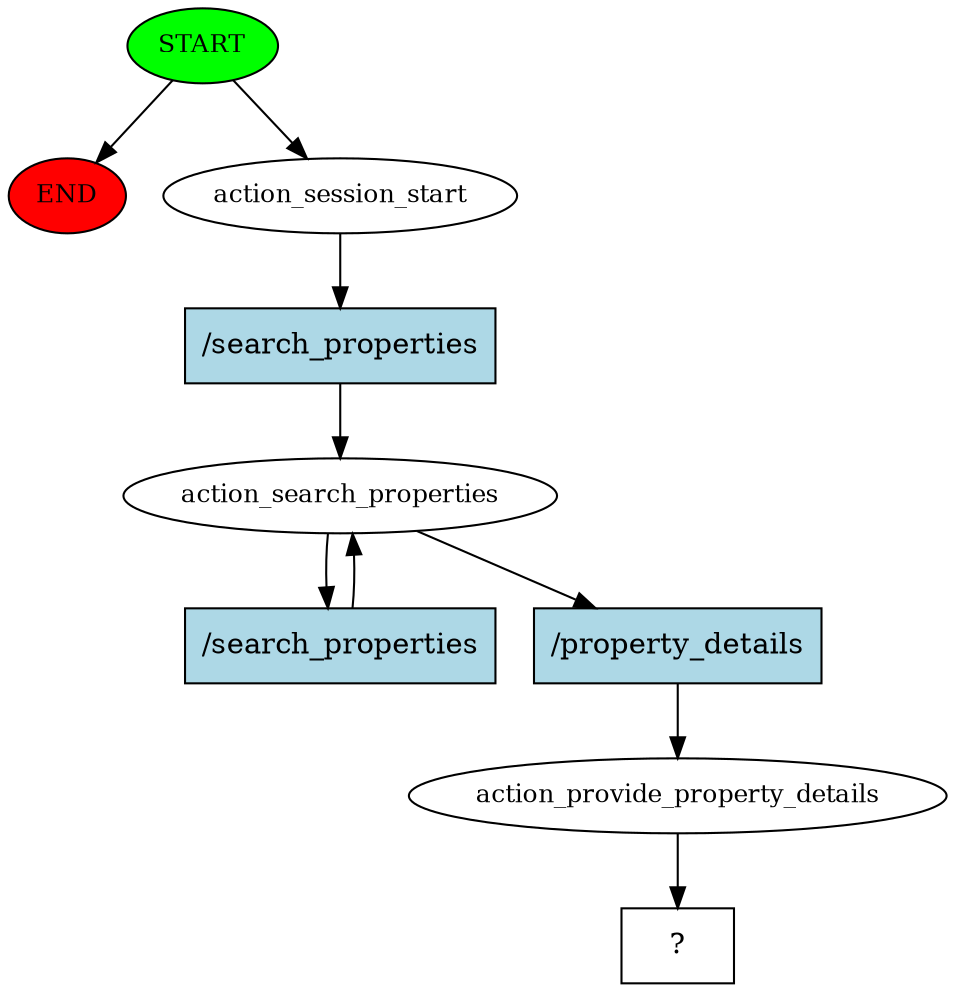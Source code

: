 digraph  {
0 [class="start active", fillcolor=green, fontsize=12, label=START, style=filled];
"-1" [class=end, fillcolor=red, fontsize=12, label=END, style=filled];
1 [class=active, fontsize=12, label=action_session_start];
2 [class=active, fontsize=12, label=action_search_properties];
5 [class=active, fontsize=12, label=action_provide_property_details];
6 [class="intent dashed active", label="  ?  ", shape=rect];
7 [class="intent active", fillcolor=lightblue, label="/search_properties", shape=rect, style=filled];
8 [class="intent active", fillcolor=lightblue, label="/search_properties", shape=rect, style=filled];
9 [class="intent active", fillcolor=lightblue, label="/property_details", shape=rect, style=filled];
0 -> "-1"  [class="", key=NONE, label=""];
0 -> 1  [class=active, key=NONE, label=""];
1 -> 7  [class=active, key=0];
2 -> 8  [class=active, key=0];
2 -> 9  [class=active, key=0];
5 -> 6  [class=active, key=NONE, label=""];
7 -> 2  [class=active, key=0];
8 -> 2  [class=active, key=0];
9 -> 5  [class=active, key=0];
}
